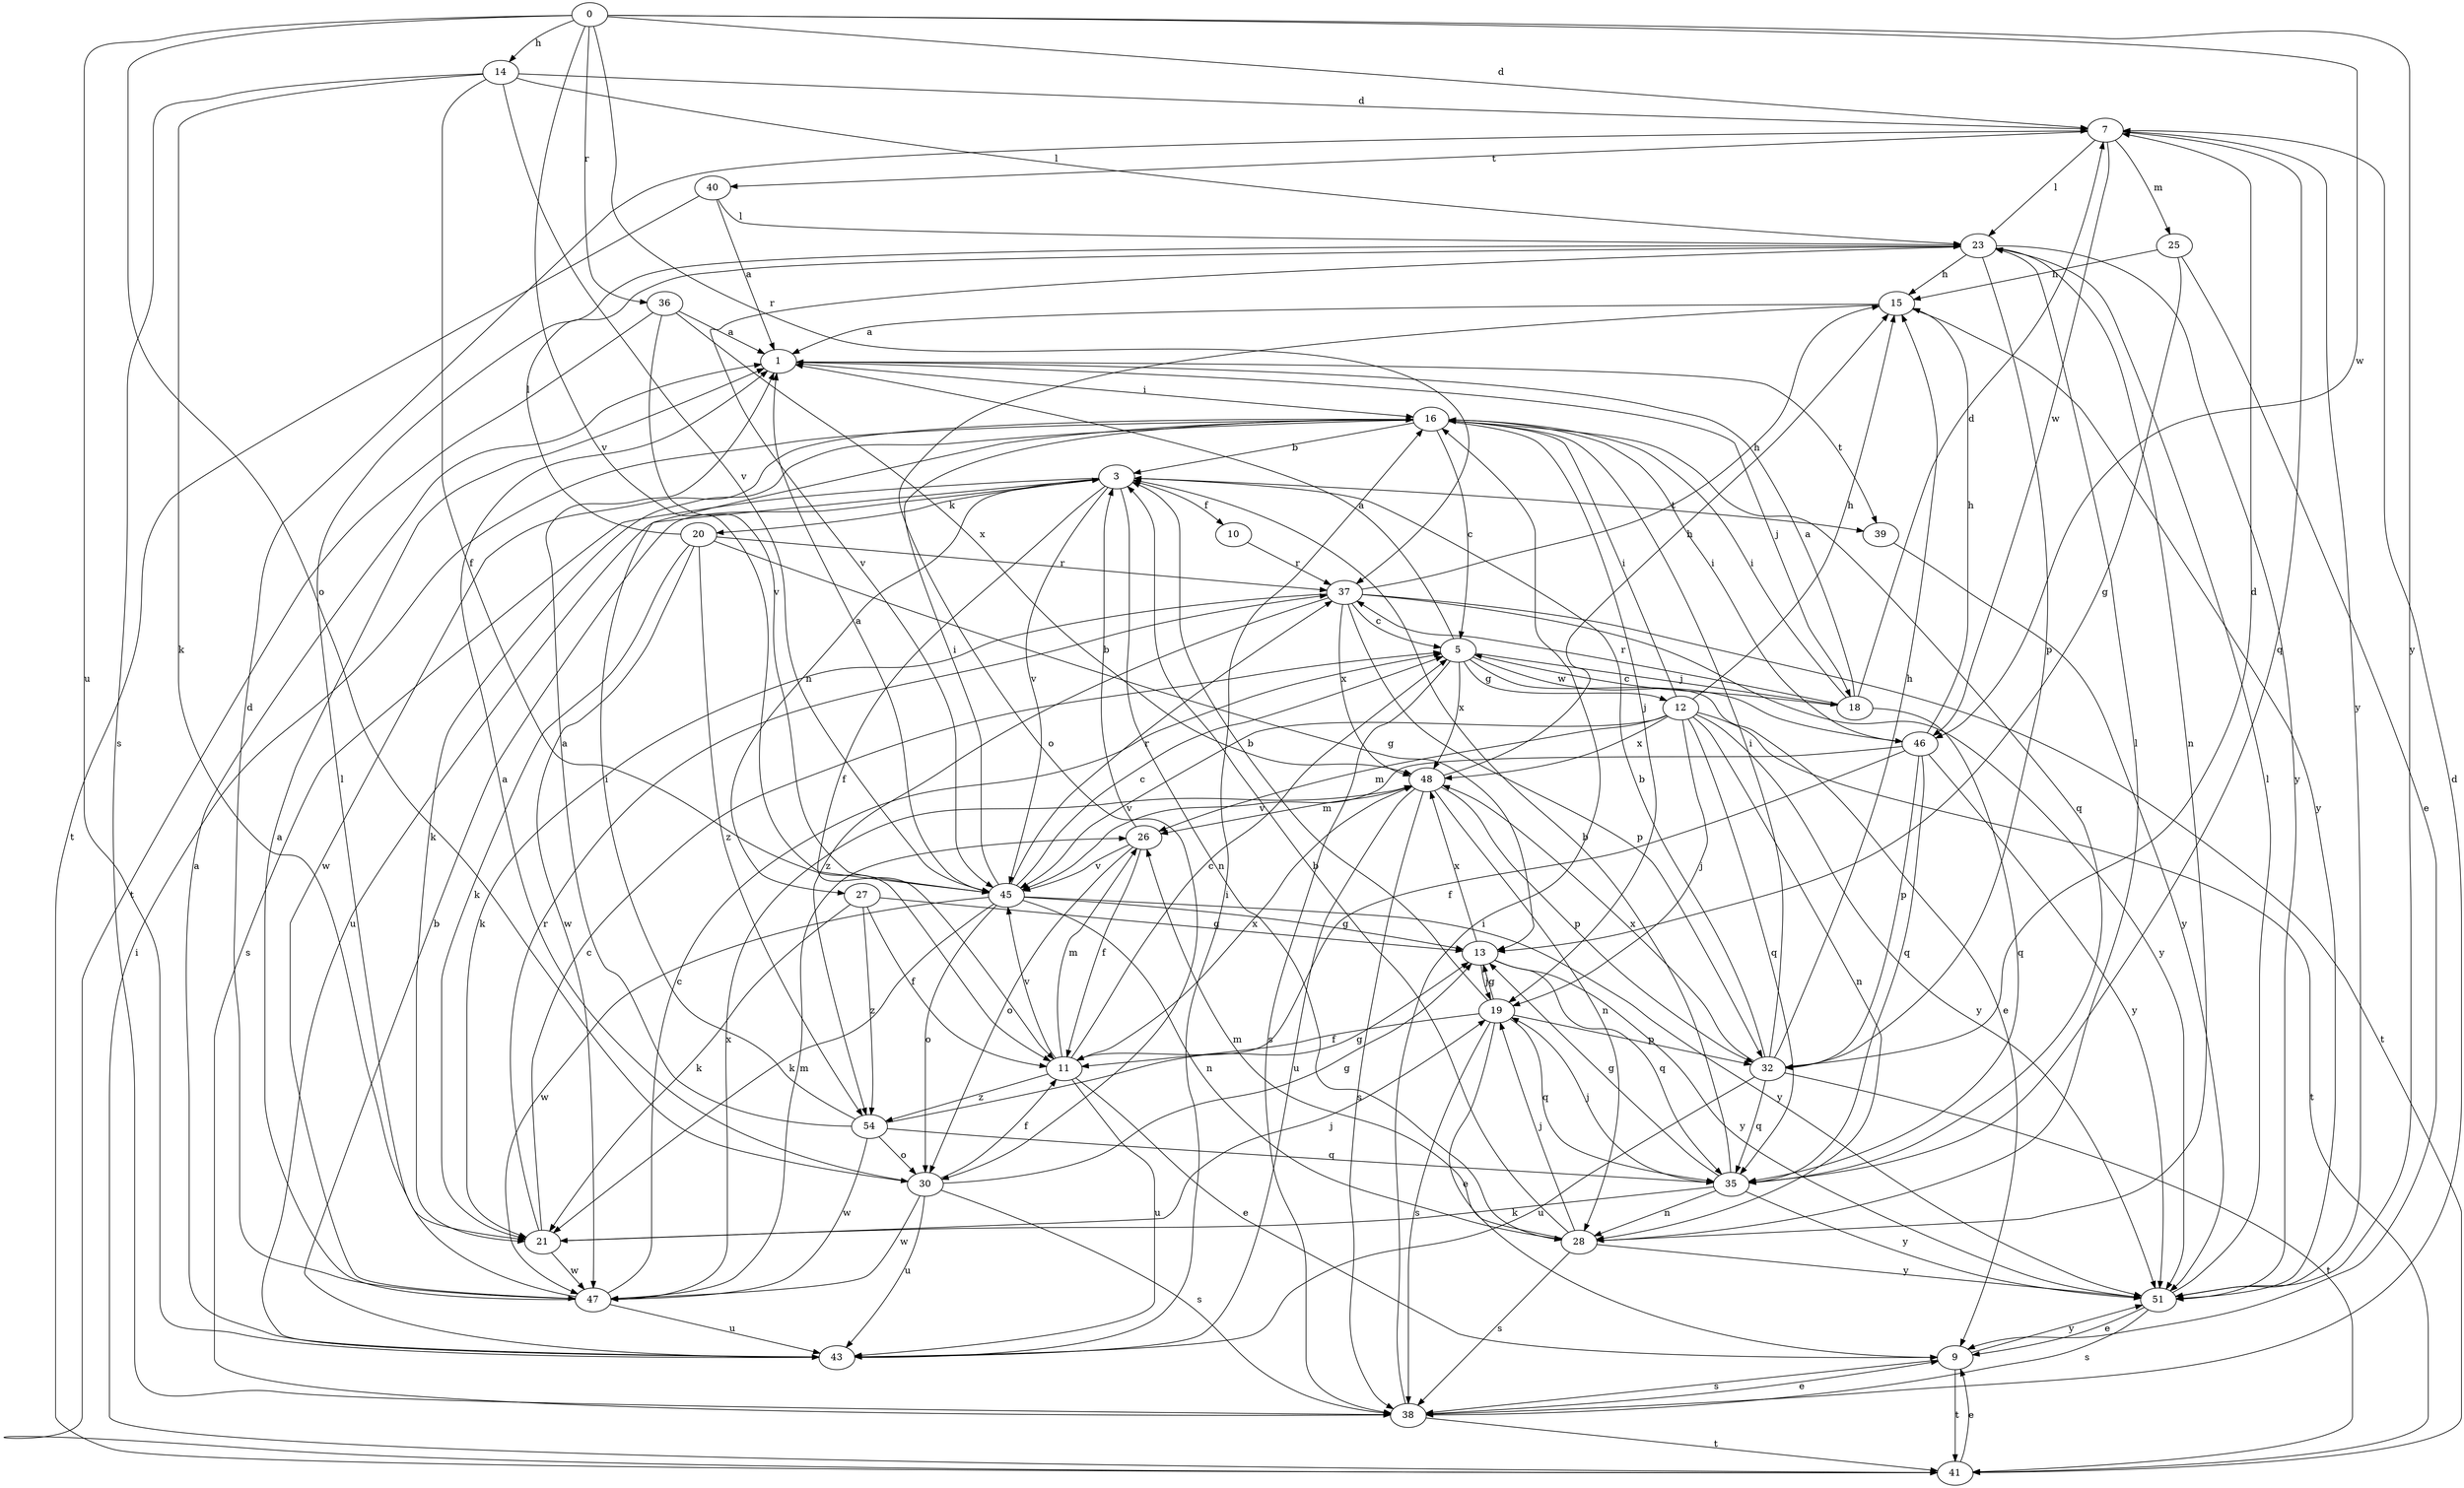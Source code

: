 strict digraph  {
0;
1;
3;
5;
7;
9;
10;
11;
12;
13;
14;
15;
16;
18;
19;
20;
21;
23;
25;
26;
27;
28;
30;
32;
35;
36;
37;
38;
39;
40;
41;
43;
45;
46;
47;
48;
51;
54;
0 -> 7  [label=d];
0 -> 14  [label=h];
0 -> 30  [label=o];
0 -> 36  [label=r];
0 -> 37  [label=r];
0 -> 43  [label=u];
0 -> 45  [label=v];
0 -> 46  [label=w];
0 -> 51  [label=y];
1 -> 16  [label=i];
1 -> 18  [label=j];
1 -> 39  [label=t];
3 -> 10  [label=f];
3 -> 11  [label=f];
3 -> 20  [label=k];
3 -> 27  [label=n];
3 -> 28  [label=n];
3 -> 38  [label=s];
3 -> 39  [label=t];
3 -> 43  [label=u];
3 -> 45  [label=v];
5 -> 1  [label=a];
5 -> 9  [label=e];
5 -> 12  [label=g];
5 -> 18  [label=j];
5 -> 38  [label=s];
5 -> 46  [label=w];
5 -> 48  [label=x];
7 -> 23  [label=l];
7 -> 25  [label=m];
7 -> 35  [label=q];
7 -> 40  [label=t];
7 -> 46  [label=w];
7 -> 51  [label=y];
9 -> 38  [label=s];
9 -> 41  [label=t];
9 -> 51  [label=y];
10 -> 37  [label=r];
11 -> 5  [label=c];
11 -> 9  [label=e];
11 -> 26  [label=m];
11 -> 43  [label=u];
11 -> 45  [label=v];
11 -> 48  [label=x];
11 -> 54  [label=z];
12 -> 15  [label=h];
12 -> 16  [label=i];
12 -> 19  [label=j];
12 -> 26  [label=m];
12 -> 28  [label=n];
12 -> 35  [label=q];
12 -> 41  [label=t];
12 -> 45  [label=v];
12 -> 48  [label=x];
12 -> 51  [label=y];
13 -> 19  [label=j];
13 -> 35  [label=q];
13 -> 48  [label=x];
13 -> 51  [label=y];
14 -> 7  [label=d];
14 -> 11  [label=f];
14 -> 21  [label=k];
14 -> 23  [label=l];
14 -> 38  [label=s];
14 -> 45  [label=v];
15 -> 1  [label=a];
15 -> 30  [label=o];
15 -> 51  [label=y];
16 -> 3  [label=b];
16 -> 5  [label=c];
16 -> 19  [label=j];
16 -> 21  [label=k];
16 -> 35  [label=q];
16 -> 47  [label=w];
18 -> 1  [label=a];
18 -> 5  [label=c];
18 -> 7  [label=d];
18 -> 16  [label=i];
18 -> 35  [label=q];
18 -> 37  [label=r];
19 -> 3  [label=b];
19 -> 9  [label=e];
19 -> 11  [label=f];
19 -> 13  [label=g];
19 -> 32  [label=p];
19 -> 35  [label=q];
19 -> 38  [label=s];
20 -> 13  [label=g];
20 -> 21  [label=k];
20 -> 23  [label=l];
20 -> 37  [label=r];
20 -> 47  [label=w];
20 -> 54  [label=z];
21 -> 5  [label=c];
21 -> 19  [label=j];
21 -> 37  [label=r];
21 -> 47  [label=w];
23 -> 15  [label=h];
23 -> 28  [label=n];
23 -> 32  [label=p];
23 -> 45  [label=v];
23 -> 51  [label=y];
25 -> 9  [label=e];
25 -> 13  [label=g];
25 -> 15  [label=h];
26 -> 3  [label=b];
26 -> 11  [label=f];
26 -> 30  [label=o];
26 -> 45  [label=v];
27 -> 11  [label=f];
27 -> 13  [label=g];
27 -> 21  [label=k];
27 -> 54  [label=z];
28 -> 3  [label=b];
28 -> 19  [label=j];
28 -> 23  [label=l];
28 -> 26  [label=m];
28 -> 38  [label=s];
28 -> 51  [label=y];
30 -> 1  [label=a];
30 -> 11  [label=f];
30 -> 13  [label=g];
30 -> 38  [label=s];
30 -> 43  [label=u];
30 -> 47  [label=w];
32 -> 3  [label=b];
32 -> 7  [label=d];
32 -> 15  [label=h];
32 -> 16  [label=i];
32 -> 35  [label=q];
32 -> 41  [label=t];
32 -> 43  [label=u];
32 -> 48  [label=x];
35 -> 3  [label=b];
35 -> 13  [label=g];
35 -> 19  [label=j];
35 -> 21  [label=k];
35 -> 28  [label=n];
35 -> 51  [label=y];
36 -> 1  [label=a];
36 -> 41  [label=t];
36 -> 45  [label=v];
36 -> 48  [label=x];
37 -> 5  [label=c];
37 -> 15  [label=h];
37 -> 21  [label=k];
37 -> 32  [label=p];
37 -> 41  [label=t];
37 -> 48  [label=x];
37 -> 51  [label=y];
37 -> 54  [label=z];
38 -> 7  [label=d];
38 -> 9  [label=e];
38 -> 16  [label=i];
38 -> 41  [label=t];
39 -> 51  [label=y];
40 -> 1  [label=a];
40 -> 23  [label=l];
40 -> 41  [label=t];
41 -> 9  [label=e];
41 -> 16  [label=i];
43 -> 1  [label=a];
43 -> 3  [label=b];
43 -> 16  [label=i];
45 -> 1  [label=a];
45 -> 5  [label=c];
45 -> 13  [label=g];
45 -> 16  [label=i];
45 -> 21  [label=k];
45 -> 28  [label=n];
45 -> 30  [label=o];
45 -> 37  [label=r];
45 -> 47  [label=w];
45 -> 51  [label=y];
46 -> 11  [label=f];
46 -> 15  [label=h];
46 -> 16  [label=i];
46 -> 32  [label=p];
46 -> 35  [label=q];
46 -> 45  [label=v];
46 -> 51  [label=y];
47 -> 1  [label=a];
47 -> 5  [label=c];
47 -> 7  [label=d];
47 -> 23  [label=l];
47 -> 26  [label=m];
47 -> 43  [label=u];
47 -> 48  [label=x];
48 -> 15  [label=h];
48 -> 26  [label=m];
48 -> 28  [label=n];
48 -> 32  [label=p];
48 -> 38  [label=s];
48 -> 43  [label=u];
51 -> 9  [label=e];
51 -> 23  [label=l];
51 -> 38  [label=s];
54 -> 1  [label=a];
54 -> 13  [label=g];
54 -> 16  [label=i];
54 -> 30  [label=o];
54 -> 35  [label=q];
54 -> 47  [label=w];
}
